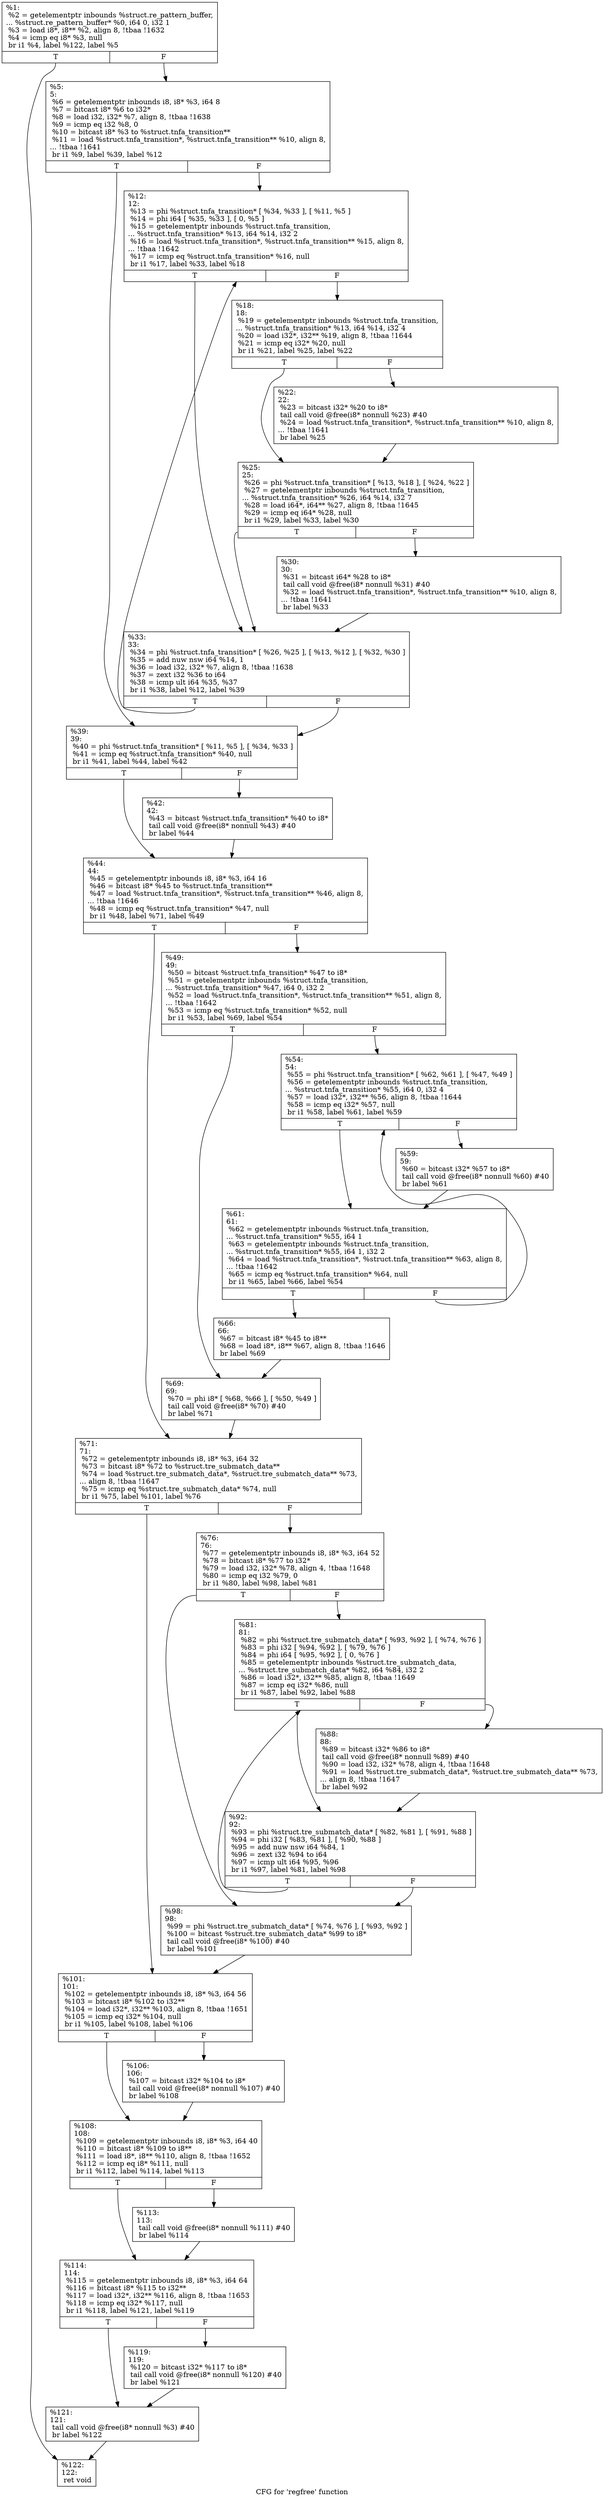 digraph "CFG for 'regfree' function" {
	label="CFG for 'regfree' function";

	Node0x195f830 [shape=record,label="{%1:\l  %2 = getelementptr inbounds %struct.re_pattern_buffer,\l... %struct.re_pattern_buffer* %0, i64 0, i32 1\l  %3 = load i8*, i8** %2, align 8, !tbaa !1632\l  %4 = icmp eq i8* %3, null\l  br i1 %4, label %122, label %5\l|{<s0>T|<s1>F}}"];
	Node0x195f830:s0 -> Node0x1960290;
	Node0x195f830:s1 -> Node0x195f980;
	Node0x195f980 [shape=record,label="{%5:\l5:                                                \l  %6 = getelementptr inbounds i8, i8* %3, i64 8\l  %7 = bitcast i8* %6 to i32*\l  %8 = load i32, i32* %7, align 8, !tbaa !1638\l  %9 = icmp eq i32 %8, 0\l  %10 = bitcast i8* %3 to %struct.tnfa_transition**\l  %11 = load %struct.tnfa_transition*, %struct.tnfa_transition** %10, align 8,\l... !tbaa !1641\l  br i1 %9, label %39, label %12\l|{<s0>T|<s1>F}}"];
	Node0x195f980:s0 -> Node0x195fbb0;
	Node0x195f980:s1 -> Node0x195f9d0;
	Node0x195f9d0 [shape=record,label="{%12:\l12:                                               \l  %13 = phi %struct.tnfa_transition* [ %34, %33 ], [ %11, %5 ]\l  %14 = phi i64 [ %35, %33 ], [ 0, %5 ]\l  %15 = getelementptr inbounds %struct.tnfa_transition,\l... %struct.tnfa_transition* %13, i64 %14, i32 2\l  %16 = load %struct.tnfa_transition*, %struct.tnfa_transition** %15, align 8,\l... !tbaa !1642\l  %17 = icmp eq %struct.tnfa_transition* %16, null\l  br i1 %17, label %33, label %18\l|{<s0>T|<s1>F}}"];
	Node0x195f9d0:s0 -> Node0x195fb60;
	Node0x195f9d0:s1 -> Node0x195fa20;
	Node0x195fa20 [shape=record,label="{%18:\l18:                                               \l  %19 = getelementptr inbounds %struct.tnfa_transition,\l... %struct.tnfa_transition* %13, i64 %14, i32 4\l  %20 = load i32*, i32** %19, align 8, !tbaa !1644\l  %21 = icmp eq i32* %20, null\l  br i1 %21, label %25, label %22\l|{<s0>T|<s1>F}}"];
	Node0x195fa20:s0 -> Node0x195fac0;
	Node0x195fa20:s1 -> Node0x195fa70;
	Node0x195fa70 [shape=record,label="{%22:\l22:                                               \l  %23 = bitcast i32* %20 to i8*\l  tail call void @free(i8* nonnull %23) #40\l  %24 = load %struct.tnfa_transition*, %struct.tnfa_transition** %10, align 8,\l... !tbaa !1641\l  br label %25\l}"];
	Node0x195fa70 -> Node0x195fac0;
	Node0x195fac0 [shape=record,label="{%25:\l25:                                               \l  %26 = phi %struct.tnfa_transition* [ %13, %18 ], [ %24, %22 ]\l  %27 = getelementptr inbounds %struct.tnfa_transition,\l... %struct.tnfa_transition* %26, i64 %14, i32 7\l  %28 = load i64*, i64** %27, align 8, !tbaa !1645\l  %29 = icmp eq i64* %28, null\l  br i1 %29, label %33, label %30\l|{<s0>T|<s1>F}}"];
	Node0x195fac0:s0 -> Node0x195fb60;
	Node0x195fac0:s1 -> Node0x195fb10;
	Node0x195fb10 [shape=record,label="{%30:\l30:                                               \l  %31 = bitcast i64* %28 to i8*\l  tail call void @free(i8* nonnull %31) #40\l  %32 = load %struct.tnfa_transition*, %struct.tnfa_transition** %10, align 8,\l... !tbaa !1641\l  br label %33\l}"];
	Node0x195fb10 -> Node0x195fb60;
	Node0x195fb60 [shape=record,label="{%33:\l33:                                               \l  %34 = phi %struct.tnfa_transition* [ %26, %25 ], [ %13, %12 ], [ %32, %30 ]\l  %35 = add nuw nsw i64 %14, 1\l  %36 = load i32, i32* %7, align 8, !tbaa !1638\l  %37 = zext i32 %36 to i64\l  %38 = icmp ult i64 %35, %37\l  br i1 %38, label %12, label %39\l|{<s0>T|<s1>F}}"];
	Node0x195fb60:s0 -> Node0x195f9d0;
	Node0x195fb60:s1 -> Node0x195fbb0;
	Node0x195fbb0 [shape=record,label="{%39:\l39:                                               \l  %40 = phi %struct.tnfa_transition* [ %11, %5 ], [ %34, %33 ]\l  %41 = icmp eq %struct.tnfa_transition* %40, null\l  br i1 %41, label %44, label %42\l|{<s0>T|<s1>F}}"];
	Node0x195fbb0:s0 -> Node0x195fc50;
	Node0x195fbb0:s1 -> Node0x195fc00;
	Node0x195fc00 [shape=record,label="{%42:\l42:                                               \l  %43 = bitcast %struct.tnfa_transition* %40 to i8*\l  tail call void @free(i8* nonnull %43) #40\l  br label %44\l}"];
	Node0x195fc00 -> Node0x195fc50;
	Node0x195fc50 [shape=record,label="{%44:\l44:                                               \l  %45 = getelementptr inbounds i8, i8* %3, i64 16\l  %46 = bitcast i8* %45 to %struct.tnfa_transition**\l  %47 = load %struct.tnfa_transition*, %struct.tnfa_transition** %46, align 8,\l... !tbaa !1646\l  %48 = icmp eq %struct.tnfa_transition* %47, null\l  br i1 %48, label %71, label %49\l|{<s0>T|<s1>F}}"];
	Node0x195fc50:s0 -> Node0x195fe80;
	Node0x195fc50:s1 -> Node0x195fca0;
	Node0x195fca0 [shape=record,label="{%49:\l49:                                               \l  %50 = bitcast %struct.tnfa_transition* %47 to i8*\l  %51 = getelementptr inbounds %struct.tnfa_transition,\l... %struct.tnfa_transition* %47, i64 0, i32 2\l  %52 = load %struct.tnfa_transition*, %struct.tnfa_transition** %51, align 8,\l... !tbaa !1642\l  %53 = icmp eq %struct.tnfa_transition* %52, null\l  br i1 %53, label %69, label %54\l|{<s0>T|<s1>F}}"];
	Node0x195fca0:s0 -> Node0x195fe30;
	Node0x195fca0:s1 -> Node0x195fcf0;
	Node0x195fcf0 [shape=record,label="{%54:\l54:                                               \l  %55 = phi %struct.tnfa_transition* [ %62, %61 ], [ %47, %49 ]\l  %56 = getelementptr inbounds %struct.tnfa_transition,\l... %struct.tnfa_transition* %55, i64 0, i32 4\l  %57 = load i32*, i32** %56, align 8, !tbaa !1644\l  %58 = icmp eq i32* %57, null\l  br i1 %58, label %61, label %59\l|{<s0>T|<s1>F}}"];
	Node0x195fcf0:s0 -> Node0x195fd90;
	Node0x195fcf0:s1 -> Node0x195fd40;
	Node0x195fd40 [shape=record,label="{%59:\l59:                                               \l  %60 = bitcast i32* %57 to i8*\l  tail call void @free(i8* nonnull %60) #40\l  br label %61\l}"];
	Node0x195fd40 -> Node0x195fd90;
	Node0x195fd90 [shape=record,label="{%61:\l61:                                               \l  %62 = getelementptr inbounds %struct.tnfa_transition,\l... %struct.tnfa_transition* %55, i64 1\l  %63 = getelementptr inbounds %struct.tnfa_transition,\l... %struct.tnfa_transition* %55, i64 1, i32 2\l  %64 = load %struct.tnfa_transition*, %struct.tnfa_transition** %63, align 8,\l... !tbaa !1642\l  %65 = icmp eq %struct.tnfa_transition* %64, null\l  br i1 %65, label %66, label %54\l|{<s0>T|<s1>F}}"];
	Node0x195fd90:s0 -> Node0x195fde0;
	Node0x195fd90:s1 -> Node0x195fcf0;
	Node0x195fde0 [shape=record,label="{%66:\l66:                                               \l  %67 = bitcast i8* %45 to i8**\l  %68 = load i8*, i8** %67, align 8, !tbaa !1646\l  br label %69\l}"];
	Node0x195fde0 -> Node0x195fe30;
	Node0x195fe30 [shape=record,label="{%69:\l69:                                               \l  %70 = phi i8* [ %68, %66 ], [ %50, %49 ]\l  tail call void @free(i8* %70) #40\l  br label %71\l}"];
	Node0x195fe30 -> Node0x195fe80;
	Node0x195fe80 [shape=record,label="{%71:\l71:                                               \l  %72 = getelementptr inbounds i8, i8* %3, i64 32\l  %73 = bitcast i8* %72 to %struct.tre_submatch_data**\l  %74 = load %struct.tre_submatch_data*, %struct.tre_submatch_data** %73,\l... align 8, !tbaa !1647\l  %75 = icmp eq %struct.tre_submatch_data* %74, null\l  br i1 %75, label %101, label %76\l|{<s0>T|<s1>F}}"];
	Node0x195fe80:s0 -> Node0x1960060;
	Node0x195fe80:s1 -> Node0x195fed0;
	Node0x195fed0 [shape=record,label="{%76:\l76:                                               \l  %77 = getelementptr inbounds i8, i8* %3, i64 52\l  %78 = bitcast i8* %77 to i32*\l  %79 = load i32, i32* %78, align 4, !tbaa !1648\l  %80 = icmp eq i32 %79, 0\l  br i1 %80, label %98, label %81\l|{<s0>T|<s1>F}}"];
	Node0x195fed0:s0 -> Node0x1960010;
	Node0x195fed0:s1 -> Node0x195ff20;
	Node0x195ff20 [shape=record,label="{%81:\l81:                                               \l  %82 = phi %struct.tre_submatch_data* [ %93, %92 ], [ %74, %76 ]\l  %83 = phi i32 [ %94, %92 ], [ %79, %76 ]\l  %84 = phi i64 [ %95, %92 ], [ 0, %76 ]\l  %85 = getelementptr inbounds %struct.tre_submatch_data,\l... %struct.tre_submatch_data* %82, i64 %84, i32 2\l  %86 = load i32*, i32** %85, align 8, !tbaa !1649\l  %87 = icmp eq i32* %86, null\l  br i1 %87, label %92, label %88\l|{<s0>T|<s1>F}}"];
	Node0x195ff20:s0 -> Node0x195ffc0;
	Node0x195ff20:s1 -> Node0x195ff70;
	Node0x195ff70 [shape=record,label="{%88:\l88:                                               \l  %89 = bitcast i32* %86 to i8*\l  tail call void @free(i8* nonnull %89) #40\l  %90 = load i32, i32* %78, align 4, !tbaa !1648\l  %91 = load %struct.tre_submatch_data*, %struct.tre_submatch_data** %73,\l... align 8, !tbaa !1647\l  br label %92\l}"];
	Node0x195ff70 -> Node0x195ffc0;
	Node0x195ffc0 [shape=record,label="{%92:\l92:                                               \l  %93 = phi %struct.tre_submatch_data* [ %82, %81 ], [ %91, %88 ]\l  %94 = phi i32 [ %83, %81 ], [ %90, %88 ]\l  %95 = add nuw nsw i64 %84, 1\l  %96 = zext i32 %94 to i64\l  %97 = icmp ult i64 %95, %96\l  br i1 %97, label %81, label %98\l|{<s0>T|<s1>F}}"];
	Node0x195ffc0:s0 -> Node0x195ff20;
	Node0x195ffc0:s1 -> Node0x1960010;
	Node0x1960010 [shape=record,label="{%98:\l98:                                               \l  %99 = phi %struct.tre_submatch_data* [ %74, %76 ], [ %93, %92 ]\l  %100 = bitcast %struct.tre_submatch_data* %99 to i8*\l  tail call void @free(i8* %100) #40\l  br label %101\l}"];
	Node0x1960010 -> Node0x1960060;
	Node0x1960060 [shape=record,label="{%101:\l101:                                              \l  %102 = getelementptr inbounds i8, i8* %3, i64 56\l  %103 = bitcast i8* %102 to i32**\l  %104 = load i32*, i32** %103, align 8, !tbaa !1651\l  %105 = icmp eq i32* %104, null\l  br i1 %105, label %108, label %106\l|{<s0>T|<s1>F}}"];
	Node0x1960060:s0 -> Node0x1960100;
	Node0x1960060:s1 -> Node0x19600b0;
	Node0x19600b0 [shape=record,label="{%106:\l106:                                              \l  %107 = bitcast i32* %104 to i8*\l  tail call void @free(i8* nonnull %107) #40\l  br label %108\l}"];
	Node0x19600b0 -> Node0x1960100;
	Node0x1960100 [shape=record,label="{%108:\l108:                                              \l  %109 = getelementptr inbounds i8, i8* %3, i64 40\l  %110 = bitcast i8* %109 to i8**\l  %111 = load i8*, i8** %110, align 8, !tbaa !1652\l  %112 = icmp eq i8* %111, null\l  br i1 %112, label %114, label %113\l|{<s0>T|<s1>F}}"];
	Node0x1960100:s0 -> Node0x19601a0;
	Node0x1960100:s1 -> Node0x1960150;
	Node0x1960150 [shape=record,label="{%113:\l113:                                              \l  tail call void @free(i8* nonnull %111) #40\l  br label %114\l}"];
	Node0x1960150 -> Node0x19601a0;
	Node0x19601a0 [shape=record,label="{%114:\l114:                                              \l  %115 = getelementptr inbounds i8, i8* %3, i64 64\l  %116 = bitcast i8* %115 to i32**\l  %117 = load i32*, i32** %116, align 8, !tbaa !1653\l  %118 = icmp eq i32* %117, null\l  br i1 %118, label %121, label %119\l|{<s0>T|<s1>F}}"];
	Node0x19601a0:s0 -> Node0x1960240;
	Node0x19601a0:s1 -> Node0x19601f0;
	Node0x19601f0 [shape=record,label="{%119:\l119:                                              \l  %120 = bitcast i32* %117 to i8*\l  tail call void @free(i8* nonnull %120) #40\l  br label %121\l}"];
	Node0x19601f0 -> Node0x1960240;
	Node0x1960240 [shape=record,label="{%121:\l121:                                              \l  tail call void @free(i8* nonnull %3) #40\l  br label %122\l}"];
	Node0x1960240 -> Node0x1960290;
	Node0x1960290 [shape=record,label="{%122:\l122:                                              \l  ret void\l}"];
}
